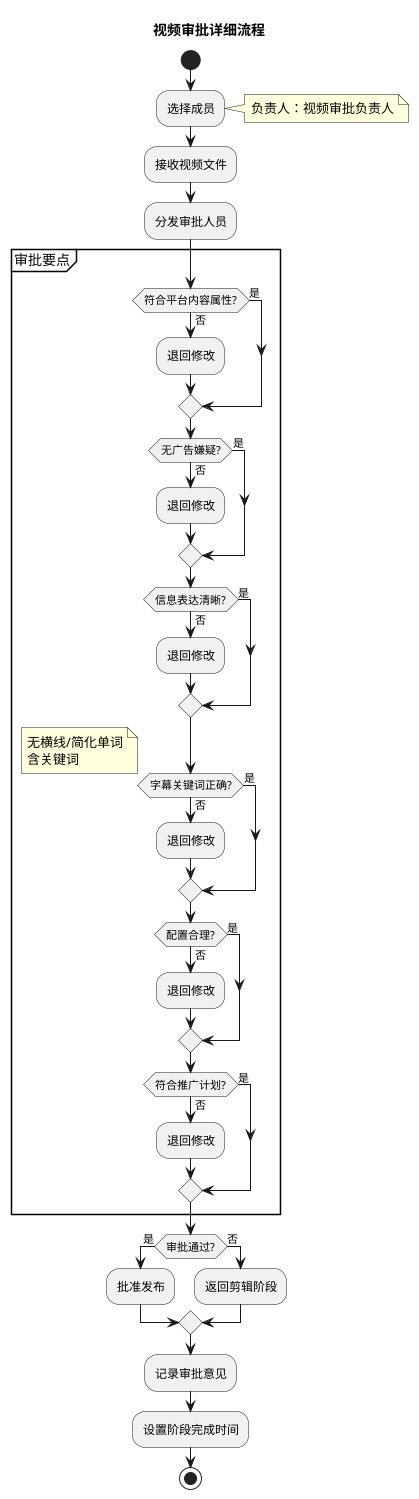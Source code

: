 @startuml approval.puml

title 视频审批详细流程

start

:选择成员;
note right: 负责人：视频审批负责人

:接收视频文件;
:分发审批人员;

partition "审批要点" {
  if (符合平台内容属性?) then (是)
  else (否)
    :退回修改;
  endif
  
  if (无广告嫌疑?) then (是)
  else (否)
    :退回修改;
  endif
  
  if (信息表达清晰?) then (是)
  else (否)
    :退回修改;
  endif
  
  if (字幕关键词正确?) then (是)
    note: 无横线/简化单词\n含关键词
  else (否)
    :退回修改;
  endif
  
  if (配置合理?) then (是)
  else (否)
    :退回修改;
  endif
  
  if (符合推广计划?) then (是)
  else (否)
    :退回修改;
  endif
}

if (审批通过?) then (是)
  :批准发布;
else (否)
  :返回剪辑阶段;
endif

:记录审批意见;
:设置阶段完成时间;

stop

@enduml